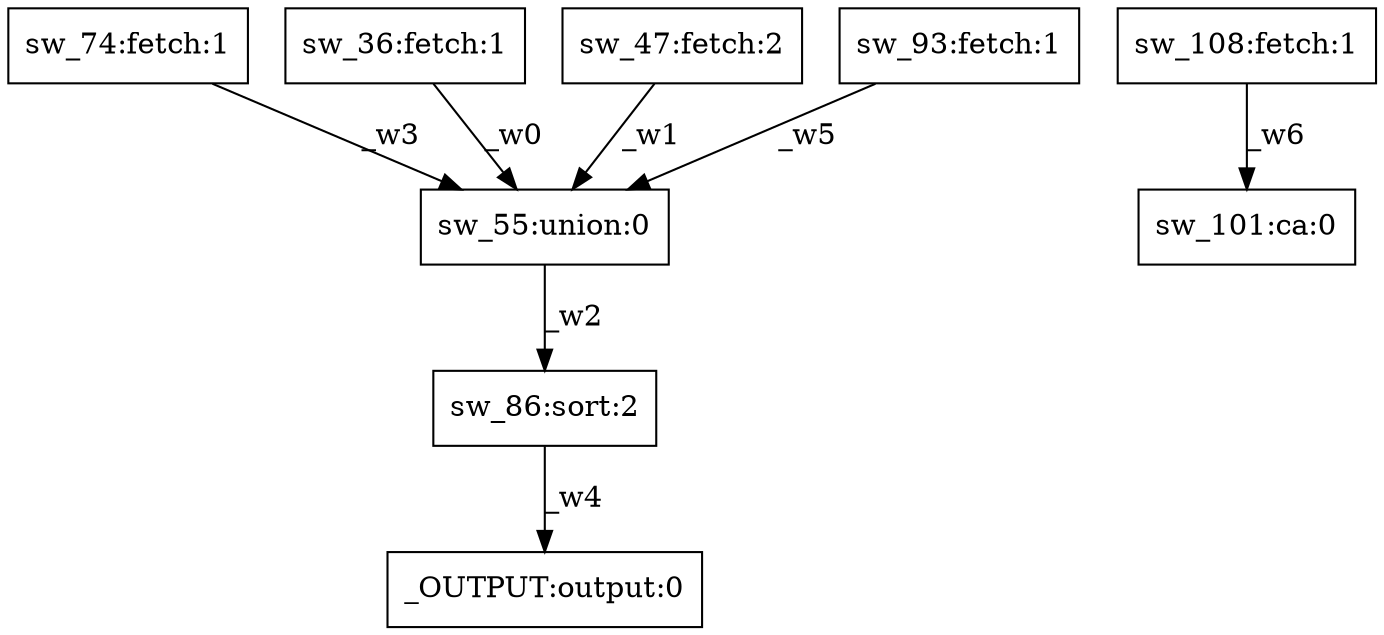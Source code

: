 digraph test1 { node [shape=box] "sw_74" [label="sw_74:fetch:1"];"_OUTPUT" [label="_OUTPUT:output:0"];"sw_36" [label="sw_36:fetch:1"];"sw_101" [label="sw_101:ca:0"];"sw_47" [label="sw_47:fetch:2"];"sw_86" [label="sw_86:sort:2"];"sw_55" [label="sw_55:union:0"];"sw_108" [label="sw_108:fetch:1"];"sw_93" [label="sw_93:fetch:1"];"sw_36" -> "sw_55" [label="_w0"];"sw_47" -> "sw_55" [label="_w1"];"sw_55" -> "sw_86" [label="_w2"];"sw_74" -> "sw_55" [label="_w3"];"sw_86" -> "_OUTPUT" [label="_w4"];"sw_93" -> "sw_55" [label="_w5"];"sw_108" -> "sw_101" [label="_w6"];}
